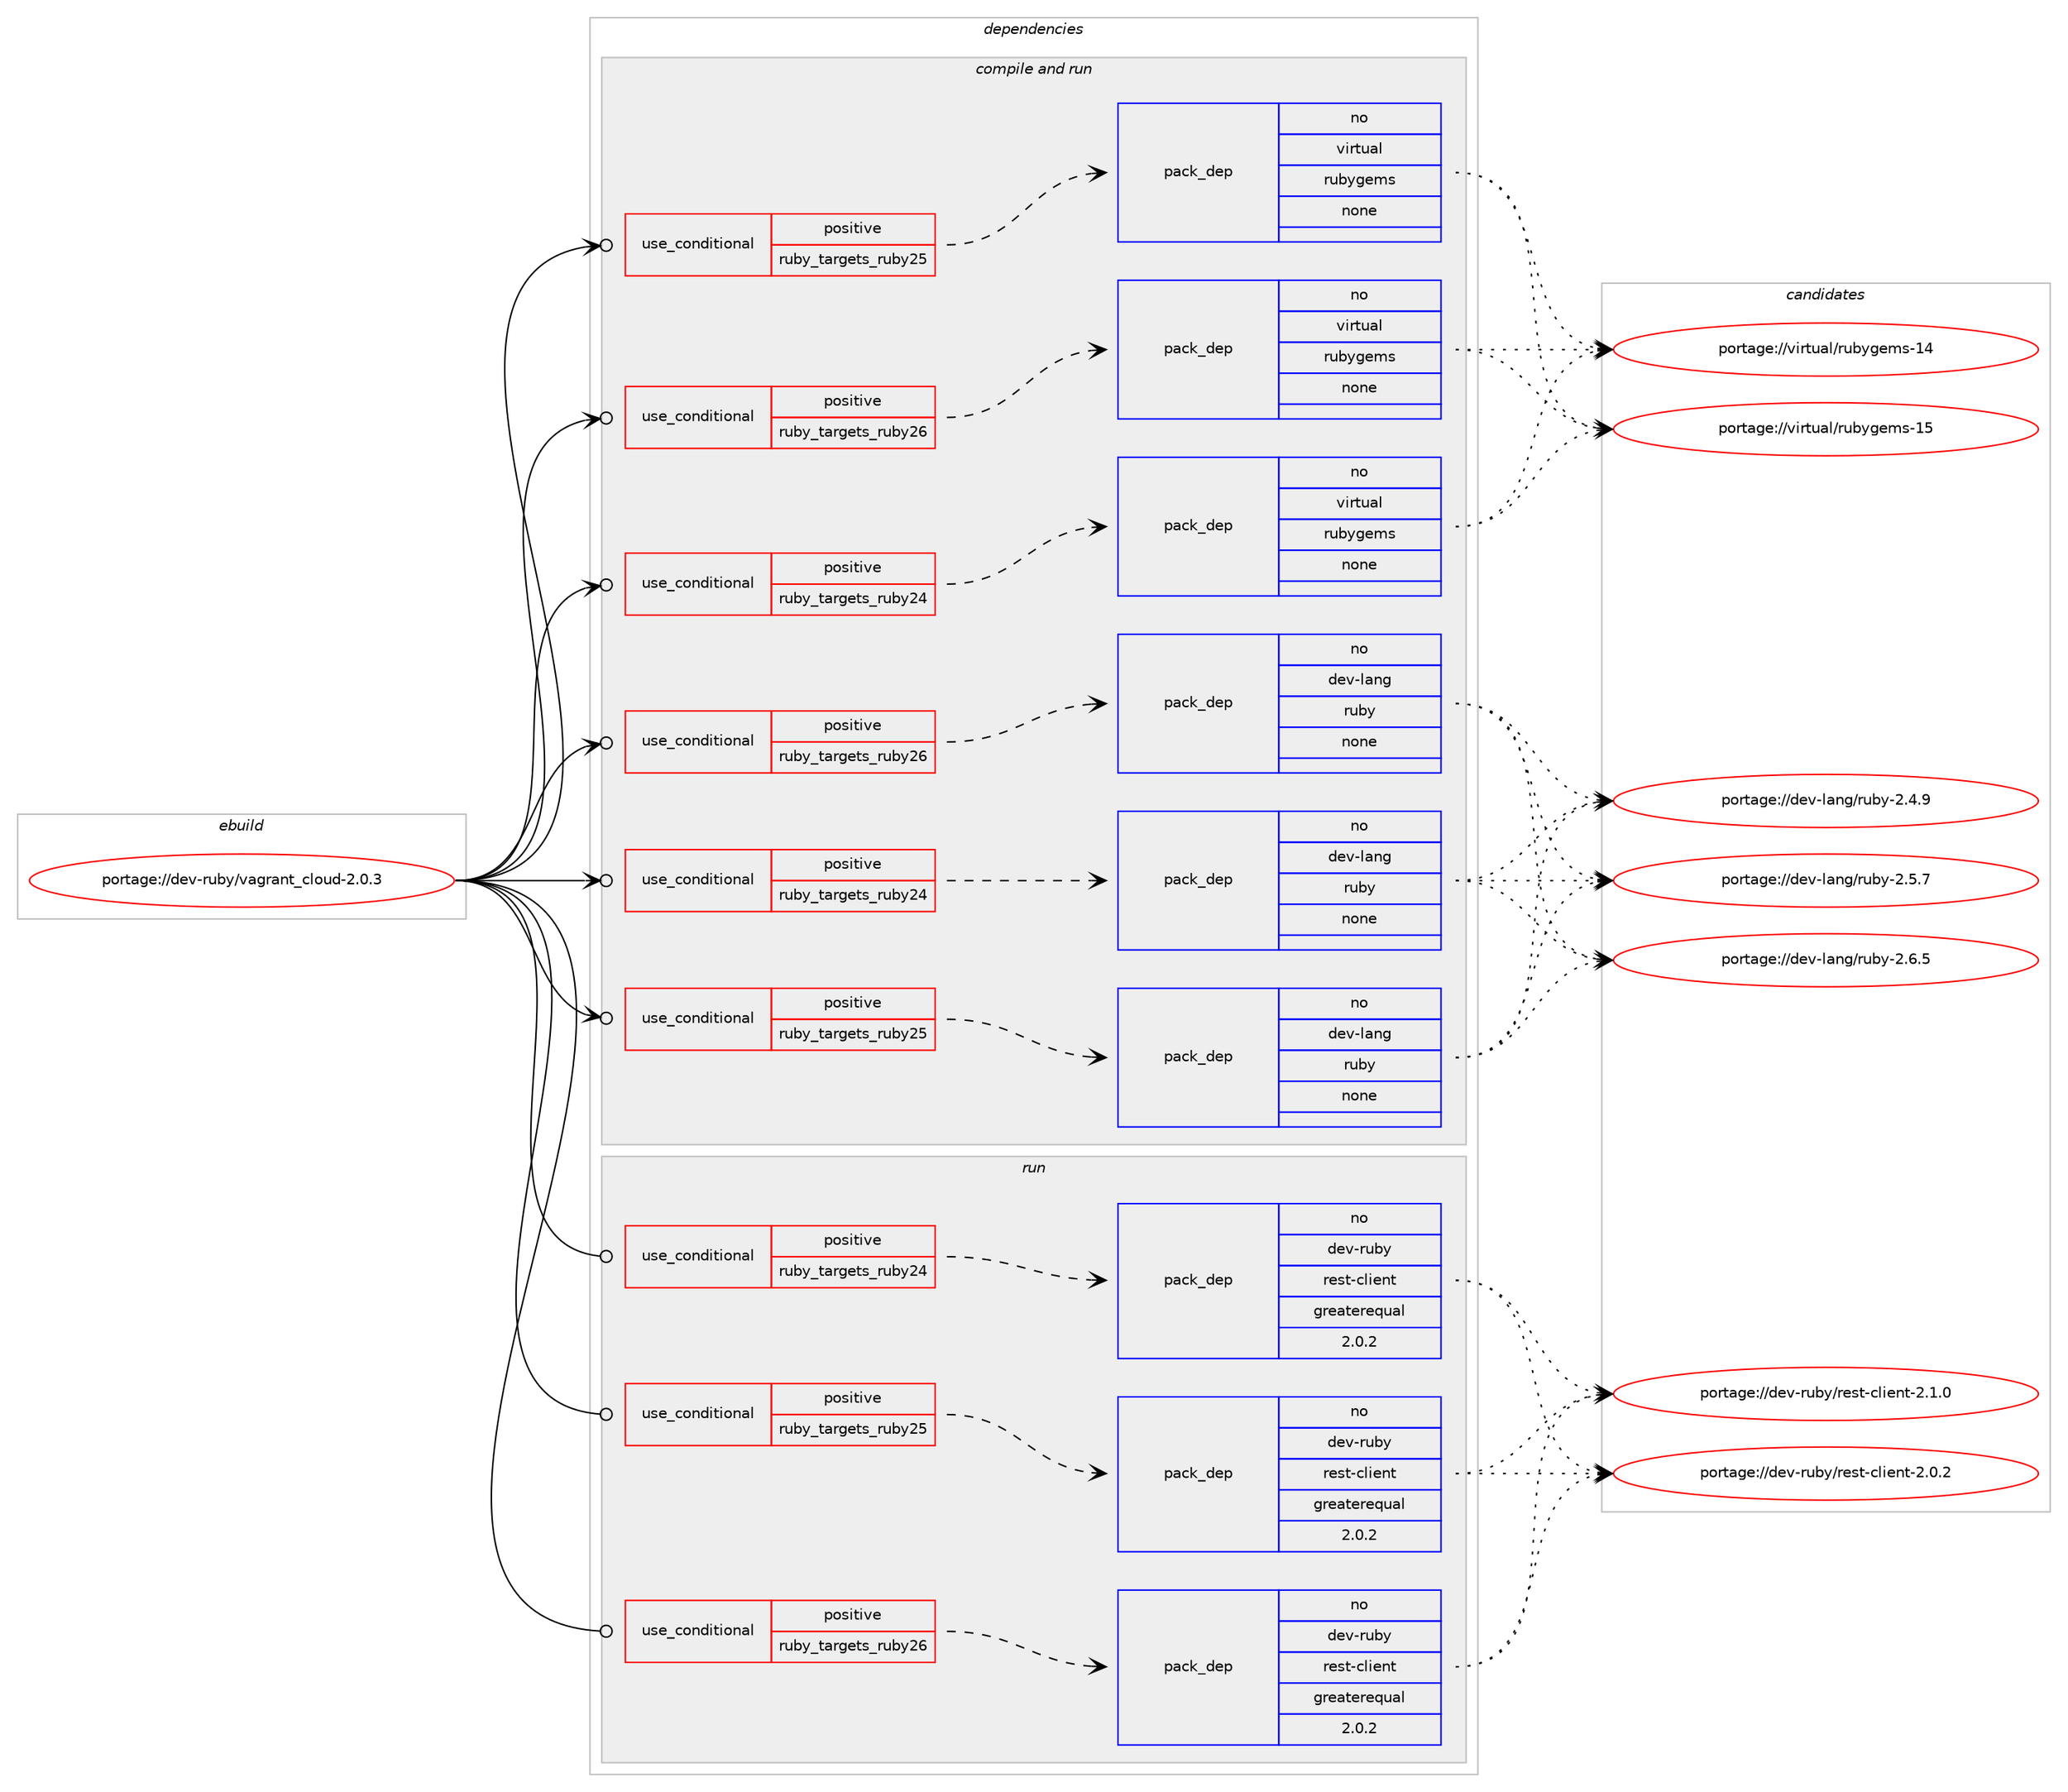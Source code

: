 digraph prolog {

# *************
# Graph options
# *************

newrank=true;
concentrate=true;
compound=true;
graph [rankdir=LR,fontname=Helvetica,fontsize=10,ranksep=1.5];#, ranksep=2.5, nodesep=0.2];
edge  [arrowhead=vee];
node  [fontname=Helvetica,fontsize=10];

# **********
# The ebuild
# **********

subgraph cluster_leftcol {
color=gray;
rank=same;
label=<<i>ebuild</i>>;
id [label="portage://dev-ruby/vagrant_cloud-2.0.3", color=red, width=4, href="../dev-ruby/vagrant_cloud-2.0.3.svg"];
}

# ****************
# The dependencies
# ****************

subgraph cluster_midcol {
color=gray;
label=<<i>dependencies</i>>;
subgraph cluster_compile {
fillcolor="#eeeeee";
style=filled;
label=<<i>compile</i>>;
}
subgraph cluster_compileandrun {
fillcolor="#eeeeee";
style=filled;
label=<<i>compile and run</i>>;
subgraph cond69261 {
dependency255218 [label=<<TABLE BORDER="0" CELLBORDER="1" CELLSPACING="0" CELLPADDING="4"><TR><TD ROWSPAN="3" CELLPADDING="10">use_conditional</TD></TR><TR><TD>positive</TD></TR><TR><TD>ruby_targets_ruby24</TD></TR></TABLE>>, shape=none, color=red];
subgraph pack182396 {
dependency255219 [label=<<TABLE BORDER="0" CELLBORDER="1" CELLSPACING="0" CELLPADDING="4" WIDTH="220"><TR><TD ROWSPAN="6" CELLPADDING="30">pack_dep</TD></TR><TR><TD WIDTH="110">no</TD></TR><TR><TD>dev-lang</TD></TR><TR><TD>ruby</TD></TR><TR><TD>none</TD></TR><TR><TD></TD></TR></TABLE>>, shape=none, color=blue];
}
dependency255218:e -> dependency255219:w [weight=20,style="dashed",arrowhead="vee"];
}
id:e -> dependency255218:w [weight=20,style="solid",arrowhead="odotvee"];
subgraph cond69262 {
dependency255220 [label=<<TABLE BORDER="0" CELLBORDER="1" CELLSPACING="0" CELLPADDING="4"><TR><TD ROWSPAN="3" CELLPADDING="10">use_conditional</TD></TR><TR><TD>positive</TD></TR><TR><TD>ruby_targets_ruby24</TD></TR></TABLE>>, shape=none, color=red];
subgraph pack182397 {
dependency255221 [label=<<TABLE BORDER="0" CELLBORDER="1" CELLSPACING="0" CELLPADDING="4" WIDTH="220"><TR><TD ROWSPAN="6" CELLPADDING="30">pack_dep</TD></TR><TR><TD WIDTH="110">no</TD></TR><TR><TD>virtual</TD></TR><TR><TD>rubygems</TD></TR><TR><TD>none</TD></TR><TR><TD></TD></TR></TABLE>>, shape=none, color=blue];
}
dependency255220:e -> dependency255221:w [weight=20,style="dashed",arrowhead="vee"];
}
id:e -> dependency255220:w [weight=20,style="solid",arrowhead="odotvee"];
subgraph cond69263 {
dependency255222 [label=<<TABLE BORDER="0" CELLBORDER="1" CELLSPACING="0" CELLPADDING="4"><TR><TD ROWSPAN="3" CELLPADDING="10">use_conditional</TD></TR><TR><TD>positive</TD></TR><TR><TD>ruby_targets_ruby25</TD></TR></TABLE>>, shape=none, color=red];
subgraph pack182398 {
dependency255223 [label=<<TABLE BORDER="0" CELLBORDER="1" CELLSPACING="0" CELLPADDING="4" WIDTH="220"><TR><TD ROWSPAN="6" CELLPADDING="30">pack_dep</TD></TR><TR><TD WIDTH="110">no</TD></TR><TR><TD>dev-lang</TD></TR><TR><TD>ruby</TD></TR><TR><TD>none</TD></TR><TR><TD></TD></TR></TABLE>>, shape=none, color=blue];
}
dependency255222:e -> dependency255223:w [weight=20,style="dashed",arrowhead="vee"];
}
id:e -> dependency255222:w [weight=20,style="solid",arrowhead="odotvee"];
subgraph cond69264 {
dependency255224 [label=<<TABLE BORDER="0" CELLBORDER="1" CELLSPACING="0" CELLPADDING="4"><TR><TD ROWSPAN="3" CELLPADDING="10">use_conditional</TD></TR><TR><TD>positive</TD></TR><TR><TD>ruby_targets_ruby25</TD></TR></TABLE>>, shape=none, color=red];
subgraph pack182399 {
dependency255225 [label=<<TABLE BORDER="0" CELLBORDER="1" CELLSPACING="0" CELLPADDING="4" WIDTH="220"><TR><TD ROWSPAN="6" CELLPADDING="30">pack_dep</TD></TR><TR><TD WIDTH="110">no</TD></TR><TR><TD>virtual</TD></TR><TR><TD>rubygems</TD></TR><TR><TD>none</TD></TR><TR><TD></TD></TR></TABLE>>, shape=none, color=blue];
}
dependency255224:e -> dependency255225:w [weight=20,style="dashed",arrowhead="vee"];
}
id:e -> dependency255224:w [weight=20,style="solid",arrowhead="odotvee"];
subgraph cond69265 {
dependency255226 [label=<<TABLE BORDER="0" CELLBORDER="1" CELLSPACING="0" CELLPADDING="4"><TR><TD ROWSPAN="3" CELLPADDING="10">use_conditional</TD></TR><TR><TD>positive</TD></TR><TR><TD>ruby_targets_ruby26</TD></TR></TABLE>>, shape=none, color=red];
subgraph pack182400 {
dependency255227 [label=<<TABLE BORDER="0" CELLBORDER="1" CELLSPACING="0" CELLPADDING="4" WIDTH="220"><TR><TD ROWSPAN="6" CELLPADDING="30">pack_dep</TD></TR><TR><TD WIDTH="110">no</TD></TR><TR><TD>dev-lang</TD></TR><TR><TD>ruby</TD></TR><TR><TD>none</TD></TR><TR><TD></TD></TR></TABLE>>, shape=none, color=blue];
}
dependency255226:e -> dependency255227:w [weight=20,style="dashed",arrowhead="vee"];
}
id:e -> dependency255226:w [weight=20,style="solid",arrowhead="odotvee"];
subgraph cond69266 {
dependency255228 [label=<<TABLE BORDER="0" CELLBORDER="1" CELLSPACING="0" CELLPADDING="4"><TR><TD ROWSPAN="3" CELLPADDING="10">use_conditional</TD></TR><TR><TD>positive</TD></TR><TR><TD>ruby_targets_ruby26</TD></TR></TABLE>>, shape=none, color=red];
subgraph pack182401 {
dependency255229 [label=<<TABLE BORDER="0" CELLBORDER="1" CELLSPACING="0" CELLPADDING="4" WIDTH="220"><TR><TD ROWSPAN="6" CELLPADDING="30">pack_dep</TD></TR><TR><TD WIDTH="110">no</TD></TR><TR><TD>virtual</TD></TR><TR><TD>rubygems</TD></TR><TR><TD>none</TD></TR><TR><TD></TD></TR></TABLE>>, shape=none, color=blue];
}
dependency255228:e -> dependency255229:w [weight=20,style="dashed",arrowhead="vee"];
}
id:e -> dependency255228:w [weight=20,style="solid",arrowhead="odotvee"];
}
subgraph cluster_run {
fillcolor="#eeeeee";
style=filled;
label=<<i>run</i>>;
subgraph cond69267 {
dependency255230 [label=<<TABLE BORDER="0" CELLBORDER="1" CELLSPACING="0" CELLPADDING="4"><TR><TD ROWSPAN="3" CELLPADDING="10">use_conditional</TD></TR><TR><TD>positive</TD></TR><TR><TD>ruby_targets_ruby24</TD></TR></TABLE>>, shape=none, color=red];
subgraph pack182402 {
dependency255231 [label=<<TABLE BORDER="0" CELLBORDER="1" CELLSPACING="0" CELLPADDING="4" WIDTH="220"><TR><TD ROWSPAN="6" CELLPADDING="30">pack_dep</TD></TR><TR><TD WIDTH="110">no</TD></TR><TR><TD>dev-ruby</TD></TR><TR><TD>rest-client</TD></TR><TR><TD>greaterequal</TD></TR><TR><TD>2.0.2</TD></TR></TABLE>>, shape=none, color=blue];
}
dependency255230:e -> dependency255231:w [weight=20,style="dashed",arrowhead="vee"];
}
id:e -> dependency255230:w [weight=20,style="solid",arrowhead="odot"];
subgraph cond69268 {
dependency255232 [label=<<TABLE BORDER="0" CELLBORDER="1" CELLSPACING="0" CELLPADDING="4"><TR><TD ROWSPAN="3" CELLPADDING="10">use_conditional</TD></TR><TR><TD>positive</TD></TR><TR><TD>ruby_targets_ruby25</TD></TR></TABLE>>, shape=none, color=red];
subgraph pack182403 {
dependency255233 [label=<<TABLE BORDER="0" CELLBORDER="1" CELLSPACING="0" CELLPADDING="4" WIDTH="220"><TR><TD ROWSPAN="6" CELLPADDING="30">pack_dep</TD></TR><TR><TD WIDTH="110">no</TD></TR><TR><TD>dev-ruby</TD></TR><TR><TD>rest-client</TD></TR><TR><TD>greaterequal</TD></TR><TR><TD>2.0.2</TD></TR></TABLE>>, shape=none, color=blue];
}
dependency255232:e -> dependency255233:w [weight=20,style="dashed",arrowhead="vee"];
}
id:e -> dependency255232:w [weight=20,style="solid",arrowhead="odot"];
subgraph cond69269 {
dependency255234 [label=<<TABLE BORDER="0" CELLBORDER="1" CELLSPACING="0" CELLPADDING="4"><TR><TD ROWSPAN="3" CELLPADDING="10">use_conditional</TD></TR><TR><TD>positive</TD></TR><TR><TD>ruby_targets_ruby26</TD></TR></TABLE>>, shape=none, color=red];
subgraph pack182404 {
dependency255235 [label=<<TABLE BORDER="0" CELLBORDER="1" CELLSPACING="0" CELLPADDING="4" WIDTH="220"><TR><TD ROWSPAN="6" CELLPADDING="30">pack_dep</TD></TR><TR><TD WIDTH="110">no</TD></TR><TR><TD>dev-ruby</TD></TR><TR><TD>rest-client</TD></TR><TR><TD>greaterequal</TD></TR><TR><TD>2.0.2</TD></TR></TABLE>>, shape=none, color=blue];
}
dependency255234:e -> dependency255235:w [weight=20,style="dashed",arrowhead="vee"];
}
id:e -> dependency255234:w [weight=20,style="solid",arrowhead="odot"];
}
}

# **************
# The candidates
# **************

subgraph cluster_choices {
rank=same;
color=gray;
label=<<i>candidates</i>>;

subgraph choice182396 {
color=black;
nodesep=1;
choiceportage10010111845108971101034711411798121455046524657 [label="portage://dev-lang/ruby-2.4.9", color=red, width=4,href="../dev-lang/ruby-2.4.9.svg"];
choiceportage10010111845108971101034711411798121455046534655 [label="portage://dev-lang/ruby-2.5.7", color=red, width=4,href="../dev-lang/ruby-2.5.7.svg"];
choiceportage10010111845108971101034711411798121455046544653 [label="portage://dev-lang/ruby-2.6.5", color=red, width=4,href="../dev-lang/ruby-2.6.5.svg"];
dependency255219:e -> choiceportage10010111845108971101034711411798121455046524657:w [style=dotted,weight="100"];
dependency255219:e -> choiceportage10010111845108971101034711411798121455046534655:w [style=dotted,weight="100"];
dependency255219:e -> choiceportage10010111845108971101034711411798121455046544653:w [style=dotted,weight="100"];
}
subgraph choice182397 {
color=black;
nodesep=1;
choiceportage118105114116117971084711411798121103101109115454952 [label="portage://virtual/rubygems-14", color=red, width=4,href="../virtual/rubygems-14.svg"];
choiceportage118105114116117971084711411798121103101109115454953 [label="portage://virtual/rubygems-15", color=red, width=4,href="../virtual/rubygems-15.svg"];
dependency255221:e -> choiceportage118105114116117971084711411798121103101109115454952:w [style=dotted,weight="100"];
dependency255221:e -> choiceportage118105114116117971084711411798121103101109115454953:w [style=dotted,weight="100"];
}
subgraph choice182398 {
color=black;
nodesep=1;
choiceportage10010111845108971101034711411798121455046524657 [label="portage://dev-lang/ruby-2.4.9", color=red, width=4,href="../dev-lang/ruby-2.4.9.svg"];
choiceportage10010111845108971101034711411798121455046534655 [label="portage://dev-lang/ruby-2.5.7", color=red, width=4,href="../dev-lang/ruby-2.5.7.svg"];
choiceportage10010111845108971101034711411798121455046544653 [label="portage://dev-lang/ruby-2.6.5", color=red, width=4,href="../dev-lang/ruby-2.6.5.svg"];
dependency255223:e -> choiceportage10010111845108971101034711411798121455046524657:w [style=dotted,weight="100"];
dependency255223:e -> choiceportage10010111845108971101034711411798121455046534655:w [style=dotted,weight="100"];
dependency255223:e -> choiceportage10010111845108971101034711411798121455046544653:w [style=dotted,weight="100"];
}
subgraph choice182399 {
color=black;
nodesep=1;
choiceportage118105114116117971084711411798121103101109115454952 [label="portage://virtual/rubygems-14", color=red, width=4,href="../virtual/rubygems-14.svg"];
choiceportage118105114116117971084711411798121103101109115454953 [label="portage://virtual/rubygems-15", color=red, width=4,href="../virtual/rubygems-15.svg"];
dependency255225:e -> choiceportage118105114116117971084711411798121103101109115454952:w [style=dotted,weight="100"];
dependency255225:e -> choiceportage118105114116117971084711411798121103101109115454953:w [style=dotted,weight="100"];
}
subgraph choice182400 {
color=black;
nodesep=1;
choiceportage10010111845108971101034711411798121455046524657 [label="portage://dev-lang/ruby-2.4.9", color=red, width=4,href="../dev-lang/ruby-2.4.9.svg"];
choiceportage10010111845108971101034711411798121455046534655 [label="portage://dev-lang/ruby-2.5.7", color=red, width=4,href="../dev-lang/ruby-2.5.7.svg"];
choiceportage10010111845108971101034711411798121455046544653 [label="portage://dev-lang/ruby-2.6.5", color=red, width=4,href="../dev-lang/ruby-2.6.5.svg"];
dependency255227:e -> choiceportage10010111845108971101034711411798121455046524657:w [style=dotted,weight="100"];
dependency255227:e -> choiceportage10010111845108971101034711411798121455046534655:w [style=dotted,weight="100"];
dependency255227:e -> choiceportage10010111845108971101034711411798121455046544653:w [style=dotted,weight="100"];
}
subgraph choice182401 {
color=black;
nodesep=1;
choiceportage118105114116117971084711411798121103101109115454952 [label="portage://virtual/rubygems-14", color=red, width=4,href="../virtual/rubygems-14.svg"];
choiceportage118105114116117971084711411798121103101109115454953 [label="portage://virtual/rubygems-15", color=red, width=4,href="../virtual/rubygems-15.svg"];
dependency255229:e -> choiceportage118105114116117971084711411798121103101109115454952:w [style=dotted,weight="100"];
dependency255229:e -> choiceportage118105114116117971084711411798121103101109115454953:w [style=dotted,weight="100"];
}
subgraph choice182402 {
color=black;
nodesep=1;
choiceportage1001011184511411798121471141011151164599108105101110116455046484650 [label="portage://dev-ruby/rest-client-2.0.2", color=red, width=4,href="../dev-ruby/rest-client-2.0.2.svg"];
choiceportage1001011184511411798121471141011151164599108105101110116455046494648 [label="portage://dev-ruby/rest-client-2.1.0", color=red, width=4,href="../dev-ruby/rest-client-2.1.0.svg"];
dependency255231:e -> choiceportage1001011184511411798121471141011151164599108105101110116455046484650:w [style=dotted,weight="100"];
dependency255231:e -> choiceportage1001011184511411798121471141011151164599108105101110116455046494648:w [style=dotted,weight="100"];
}
subgraph choice182403 {
color=black;
nodesep=1;
choiceportage1001011184511411798121471141011151164599108105101110116455046484650 [label="portage://dev-ruby/rest-client-2.0.2", color=red, width=4,href="../dev-ruby/rest-client-2.0.2.svg"];
choiceportage1001011184511411798121471141011151164599108105101110116455046494648 [label="portage://dev-ruby/rest-client-2.1.0", color=red, width=4,href="../dev-ruby/rest-client-2.1.0.svg"];
dependency255233:e -> choiceportage1001011184511411798121471141011151164599108105101110116455046484650:w [style=dotted,weight="100"];
dependency255233:e -> choiceportage1001011184511411798121471141011151164599108105101110116455046494648:w [style=dotted,weight="100"];
}
subgraph choice182404 {
color=black;
nodesep=1;
choiceportage1001011184511411798121471141011151164599108105101110116455046484650 [label="portage://dev-ruby/rest-client-2.0.2", color=red, width=4,href="../dev-ruby/rest-client-2.0.2.svg"];
choiceportage1001011184511411798121471141011151164599108105101110116455046494648 [label="portage://dev-ruby/rest-client-2.1.0", color=red, width=4,href="../dev-ruby/rest-client-2.1.0.svg"];
dependency255235:e -> choiceportage1001011184511411798121471141011151164599108105101110116455046484650:w [style=dotted,weight="100"];
dependency255235:e -> choiceportage1001011184511411798121471141011151164599108105101110116455046494648:w [style=dotted,weight="100"];
}
}

}
